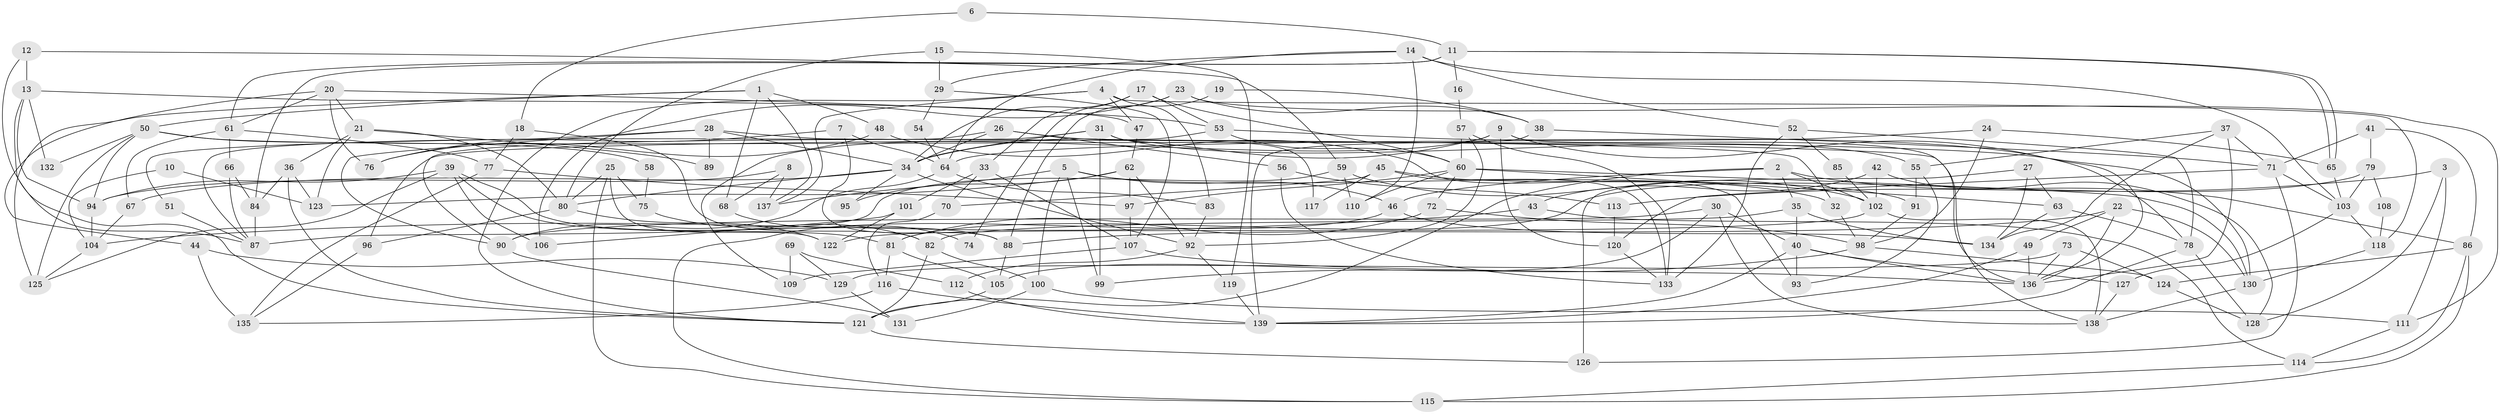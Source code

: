 // Generated by graph-tools (version 1.1) at 2025/02/03/09/25 03:02:10]
// undirected, 139 vertices, 278 edges
graph export_dot {
graph [start="1"]
  node [color=gray90,style=filled];
  1;
  2;
  3;
  4;
  5;
  6;
  7;
  8;
  9;
  10;
  11;
  12;
  13;
  14;
  15;
  16;
  17;
  18;
  19;
  20;
  21;
  22;
  23;
  24;
  25;
  26;
  27;
  28;
  29;
  30;
  31;
  32;
  33;
  34;
  35;
  36;
  37;
  38;
  39;
  40;
  41;
  42;
  43;
  44;
  45;
  46;
  47;
  48;
  49;
  50;
  51;
  52;
  53;
  54;
  55;
  56;
  57;
  58;
  59;
  60;
  61;
  62;
  63;
  64;
  65;
  66;
  67;
  68;
  69;
  70;
  71;
  72;
  73;
  74;
  75;
  76;
  77;
  78;
  79;
  80;
  81;
  82;
  83;
  84;
  85;
  86;
  87;
  88;
  89;
  90;
  91;
  92;
  93;
  94;
  95;
  96;
  97;
  98;
  99;
  100;
  101;
  102;
  103;
  104;
  105;
  106;
  107;
  108;
  109;
  110;
  111;
  112;
  113;
  114;
  115;
  116;
  117;
  118;
  119;
  120;
  121;
  122;
  123;
  124;
  125;
  126;
  127;
  128;
  129;
  130;
  131;
  132;
  133;
  134;
  135;
  136;
  137;
  138;
  139;
  1 -- 137;
  1 -- 48;
  1 -- 50;
  1 -- 68;
  1 -- 125;
  2 -- 102;
  2 -- 121;
  2 -- 35;
  2 -- 46;
  2 -- 86;
  3 -- 111;
  3 -- 113;
  3 -- 128;
  4 -- 118;
  4 -- 121;
  4 -- 47;
  4 -- 83;
  4 -- 137;
  5 -- 100;
  5 -- 46;
  5 -- 32;
  5 -- 99;
  5 -- 137;
  6 -- 18;
  6 -- 11;
  7 -- 64;
  7 -- 88;
  7 -- 76;
  8 -- 137;
  8 -- 94;
  8 -- 68;
  9 -- 34;
  9 -- 136;
  9 -- 109;
  9 -- 120;
  9 -- 138;
  10 -- 104;
  10 -- 123;
  11 -- 65;
  11 -- 65;
  11 -- 84;
  11 -- 16;
  11 -- 61;
  12 -- 59;
  12 -- 87;
  12 -- 13;
  13 -- 94;
  13 -- 47;
  13 -- 121;
  13 -- 132;
  14 -- 64;
  14 -- 103;
  14 -- 29;
  14 -- 52;
  14 -- 110;
  15 -- 80;
  15 -- 119;
  15 -- 29;
  16 -- 57;
  17 -- 53;
  17 -- 60;
  17 -- 33;
  17 -- 74;
  18 -- 77;
  18 -- 82;
  19 -- 38;
  19 -- 88;
  20 -- 53;
  20 -- 21;
  20 -- 44;
  20 -- 61;
  20 -- 76;
  21 -- 36;
  21 -- 80;
  21 -- 89;
  21 -- 123;
  22 -- 130;
  22 -- 136;
  22 -- 49;
  22 -- 88;
  23 -- 38;
  23 -- 34;
  23 -- 106;
  23 -- 111;
  24 -- 64;
  24 -- 65;
  24 -- 98;
  25 -- 122;
  25 -- 115;
  25 -- 75;
  25 -- 80;
  26 -- 34;
  26 -- 32;
  26 -- 56;
  26 -- 87;
  27 -- 63;
  27 -- 134;
  27 -- 126;
  28 -- 90;
  28 -- 136;
  28 -- 34;
  28 -- 51;
  28 -- 89;
  29 -- 54;
  29 -- 107;
  30 -- 40;
  30 -- 105;
  30 -- 90;
  30 -- 138;
  31 -- 99;
  31 -- 34;
  31 -- 55;
  31 -- 90;
  31 -- 117;
  32 -- 98;
  33 -- 107;
  33 -- 70;
  33 -- 101;
  34 -- 80;
  34 -- 67;
  34 -- 92;
  34 -- 95;
  35 -- 40;
  35 -- 82;
  35 -- 134;
  36 -- 123;
  36 -- 84;
  36 -- 121;
  37 -- 71;
  37 -- 134;
  37 -- 55;
  37 -- 136;
  38 -- 71;
  38 -- 139;
  39 -- 88;
  39 -- 94;
  39 -- 81;
  39 -- 106;
  39 -- 125;
  40 -- 139;
  40 -- 136;
  40 -- 93;
  40 -- 127;
  41 -- 71;
  41 -- 86;
  41 -- 79;
  42 -- 102;
  42 -- 128;
  42 -- 43;
  43 -- 104;
  43 -- 114;
  44 -- 129;
  44 -- 135;
  45 -- 91;
  45 -- 70;
  45 -- 117;
  45 -- 133;
  46 -- 134;
  46 -- 115;
  47 -- 62;
  48 -- 76;
  48 -- 93;
  49 -- 136;
  49 -- 139;
  50 -- 125;
  50 -- 58;
  50 -- 94;
  50 -- 130;
  50 -- 132;
  51 -- 87;
  52 -- 133;
  52 -- 78;
  52 -- 85;
  53 -- 78;
  53 -- 60;
  53 -- 96;
  54 -- 64;
  55 -- 91;
  55 -- 93;
  56 -- 133;
  56 -- 113;
  57 -- 60;
  57 -- 133;
  57 -- 92;
  58 -- 75;
  59 -- 110;
  59 -- 102;
  59 -- 87;
  60 -- 130;
  60 -- 97;
  60 -- 63;
  60 -- 72;
  60 -- 110;
  61 -- 66;
  61 -- 67;
  61 -- 77;
  62 -- 92;
  62 -- 95;
  62 -- 97;
  62 -- 123;
  63 -- 78;
  63 -- 134;
  64 -- 83;
  64 -- 90;
  65 -- 103;
  66 -- 87;
  66 -- 84;
  67 -- 104;
  68 -- 74;
  69 -- 112;
  69 -- 109;
  69 -- 129;
  70 -- 116;
  71 -- 103;
  71 -- 126;
  71 -- 120;
  72 -- 98;
  72 -- 81;
  73 -- 136;
  73 -- 129;
  73 -- 124;
  75 -- 82;
  77 -- 135;
  77 -- 97;
  78 -- 128;
  78 -- 139;
  79 -- 81;
  79 -- 103;
  79 -- 108;
  80 -- 96;
  80 -- 122;
  81 -- 105;
  81 -- 116;
  82 -- 121;
  82 -- 100;
  83 -- 92;
  84 -- 87;
  85 -- 102;
  86 -- 114;
  86 -- 115;
  86 -- 124;
  88 -- 105;
  90 -- 131;
  91 -- 98;
  92 -- 112;
  92 -- 119;
  94 -- 104;
  96 -- 135;
  97 -- 107;
  98 -- 124;
  98 -- 99;
  100 -- 111;
  100 -- 131;
  101 -- 106;
  101 -- 122;
  102 -- 122;
  102 -- 138;
  103 -- 127;
  103 -- 118;
  104 -- 125;
  105 -- 121;
  107 -- 109;
  107 -- 136;
  108 -- 118;
  111 -- 114;
  112 -- 139;
  113 -- 120;
  114 -- 115;
  116 -- 139;
  116 -- 135;
  118 -- 130;
  119 -- 139;
  120 -- 133;
  121 -- 126;
  124 -- 128;
  127 -- 138;
  129 -- 131;
  130 -- 138;
}
